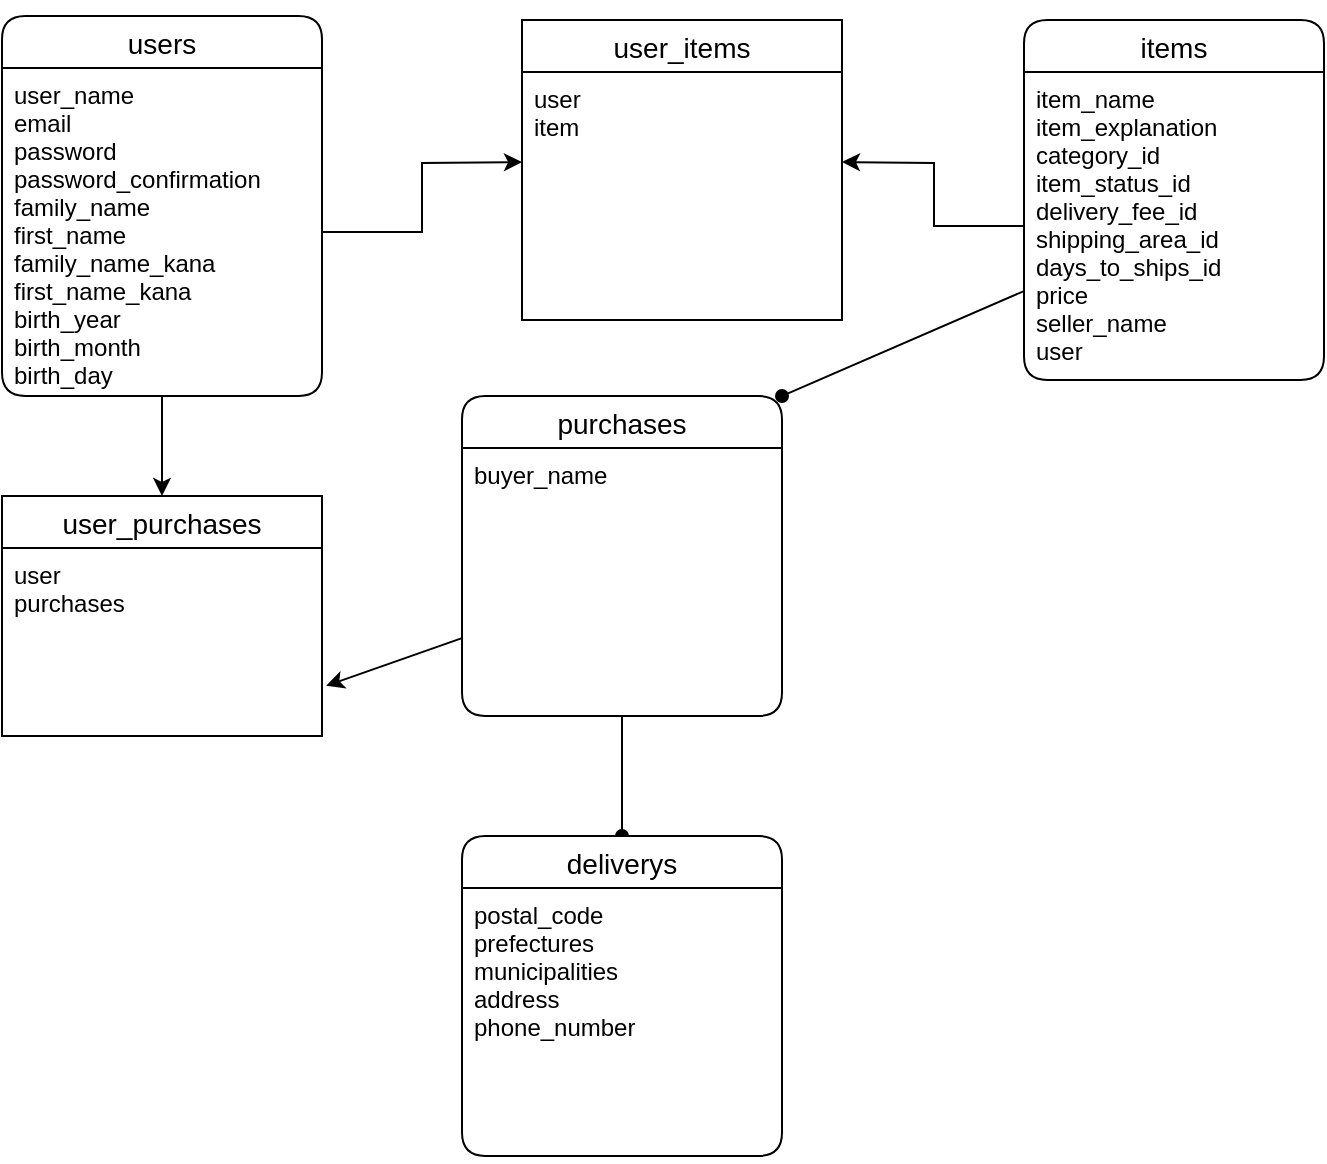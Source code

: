 <mxfile version="13.6.5">
    <diagram id="s9VC0jBLGRepwFmhDhCj" name="ER図">
        <mxGraphModel dx="641" dy="574" grid="1" gridSize="10" guides="1" tooltips="1" connect="1" arrows="1" fold="1" page="1" pageScale="1" pageWidth="827" pageHeight="1169" math="0" shadow="0">
            <root>
                <mxCell id="EHEQRac--1mDbGVyK8xg-0"/>
                <mxCell id="EHEQRac--1mDbGVyK8xg-1" parent="EHEQRac--1mDbGVyK8xg-0"/>
                <mxCell id="lrQ-uHsDvBDe7XlnzT23-16" style="edgeStyle=orthogonalEdgeStyle;orthogonalLoop=1;jettySize=auto;html=1;exitX=0.5;exitY=0;exitDx=0;exitDy=0;" parent="EHEQRac--1mDbGVyK8xg-1" source="lrQ-uHsDvBDe7XlnzT23-12" edge="1">
                    <mxGeometry relative="1" as="geometry">
                        <mxPoint x="150" y="50" as="targetPoint"/>
                    </mxGeometry>
                </mxCell>
                <mxCell id="18" style="edgeStyle=none;rounded=0;orthogonalLoop=1;jettySize=auto;html=1;entryX=0.5;entryY=0;entryDx=0;entryDy=0;" edge="1" parent="EHEQRac--1mDbGVyK8xg-1" source="lrQ-uHsDvBDe7XlnzT23-12" target="13">
                    <mxGeometry relative="1" as="geometry"/>
                </mxCell>
                <mxCell id="lrQ-uHsDvBDe7XlnzT23-12" value="users" style="swimlane;fontStyle=0;childLayout=stackLayout;horizontal=1;startSize=26;horizontalStack=0;resizeParent=1;resizeParentMax=0;resizeLast=0;collapsible=1;marginBottom=0;align=center;fontSize=14;rounded=1;" parent="EHEQRac--1mDbGVyK8xg-1" vertex="1">
                    <mxGeometry x="70" y="40" width="160" height="190" as="geometry"/>
                </mxCell>
                <mxCell id="lrQ-uHsDvBDe7XlnzT23-13" value="user_name&#10;email&#10;password&#10;password_confirmation&#10;family_name&#10;first_name&#10;family_name_kana&#10;first_name_kana&#10;birth_year&#10;birth_month&#10;birth_day" style="text;strokeColor=none;fillColor=none;spacingLeft=4;spacingRight=4;overflow=hidden;rotatable=0;points=[[0,0.5],[1,0.5]];portConstraint=eastwest;fontSize=12;rounded=1;" parent="lrQ-uHsDvBDe7XlnzT23-12" vertex="1">
                    <mxGeometry y="26" width="160" height="164" as="geometry"/>
                </mxCell>
                <mxCell id="lrQ-uHsDvBDe7XlnzT23-8" value="items" style="swimlane;fontStyle=0;childLayout=stackLayout;horizontal=1;startSize=26;horizontalStack=0;resizeParent=1;resizeParentMax=0;resizeLast=0;collapsible=1;marginBottom=0;align=center;fontSize=14;rounded=1;" parent="EHEQRac--1mDbGVyK8xg-1" vertex="1">
                    <mxGeometry x="581" y="42" width="150" height="180" as="geometry"/>
                </mxCell>
                <mxCell id="lrQ-uHsDvBDe7XlnzT23-9" value="item_name&#10;item_explanation&#10;category_id&#10;item_status_id&#10;delivery_fee_id&#10;shipping_area_id&#10;days_to_ships_id&#10;price&#10;seller_name&#10;user" style="text;strokeColor=none;fillColor=none;spacingLeft=4;spacingRight=4;overflow=hidden;rotatable=0;points=[[0,0.5],[1,0.5]];portConstraint=eastwest;fontSize=12;rounded=1;" parent="lrQ-uHsDvBDe7XlnzT23-8" vertex="1">
                    <mxGeometry y="26" width="150" height="154" as="geometry"/>
                </mxCell>
                <mxCell id="2" style="edgeStyle=none;orthogonalLoop=1;jettySize=auto;html=1;entryX=0.5;entryY=0;entryDx=0;entryDy=0;endArrow=oval;endFill=1;" parent="EHEQRac--1mDbGVyK8xg-1" source="lrQ-uHsDvBDe7XlnzT23-4" target="lrQ-uHsDvBDe7XlnzT23-0" edge="1">
                    <mxGeometry relative="1" as="geometry"/>
                </mxCell>
                <mxCell id="lrQ-uHsDvBDe7XlnzT23-4" value="purchases" style="swimlane;fontStyle=0;childLayout=stackLayout;horizontal=1;startSize=26;horizontalStack=0;resizeParent=1;resizeParentMax=0;resizeLast=0;collapsible=1;marginBottom=0;align=center;fontSize=14;rounded=1;" parent="EHEQRac--1mDbGVyK8xg-1" vertex="1">
                    <mxGeometry x="300" y="230" width="160" height="160" as="geometry"/>
                </mxCell>
                <mxCell id="lrQ-uHsDvBDe7XlnzT23-5" value="buyer_name" style="text;strokeColor=none;fillColor=none;spacingLeft=4;spacingRight=4;overflow=hidden;rotatable=0;points=[[0,0.5],[1,0.5]];portConstraint=eastwest;fontSize=12;rounded=1;" parent="lrQ-uHsDvBDe7XlnzT23-4" vertex="1">
                    <mxGeometry y="26" width="160" height="134" as="geometry"/>
                </mxCell>
                <mxCell id="lrQ-uHsDvBDe7XlnzT23-0" value="deliverys" style="swimlane;fontStyle=0;childLayout=stackLayout;horizontal=1;startSize=26;horizontalStack=0;resizeParent=1;resizeParentMax=0;resizeLast=0;collapsible=1;marginBottom=0;align=center;fontSize=14;rounded=1;" parent="EHEQRac--1mDbGVyK8xg-1" vertex="1">
                    <mxGeometry x="300" y="450" width="160" height="160" as="geometry"/>
                </mxCell>
                <mxCell id="lrQ-uHsDvBDe7XlnzT23-1" value="postal_code&#10;prefectures&#10;municipalities&#10;address&#10;phone_number&#10;" style="text;strokeColor=none;fillColor=none;spacingLeft=4;spacingRight=4;overflow=hidden;rotatable=0;points=[[0,0.5],[1,0.5]];portConstraint=eastwest;fontSize=12;rounded=1;" parent="lrQ-uHsDvBDe7XlnzT23-0" vertex="1">
                    <mxGeometry y="26" width="160" height="134" as="geometry"/>
                </mxCell>
                <mxCell id="5" style="edgeStyle=none;rounded=1;orthogonalLoop=1;jettySize=auto;html=1;entryX=1;entryY=0;entryDx=0;entryDy=0;endArrow=oval;endFill=1;" parent="EHEQRac--1mDbGVyK8xg-1" source="lrQ-uHsDvBDe7XlnzT23-9" target="lrQ-uHsDvBDe7XlnzT23-4" edge="1">
                    <mxGeometry relative="1" as="geometry"/>
                </mxCell>
                <mxCell id="7" value="user_items" style="swimlane;fontStyle=0;childLayout=stackLayout;horizontal=1;startSize=26;horizontalStack=0;resizeParent=1;resizeParentMax=0;resizeLast=0;collapsible=1;marginBottom=0;align=center;fontSize=14;" vertex="1" parent="EHEQRac--1mDbGVyK8xg-1">
                    <mxGeometry x="330" y="42" width="160" height="150" as="geometry"/>
                </mxCell>
                <mxCell id="8" value="user&#10;item" style="text;strokeColor=none;fillColor=none;spacingLeft=4;spacingRight=4;overflow=hidden;rotatable=0;points=[[0,0.5],[1,0.5]];portConstraint=eastwest;fontSize=12;" vertex="1" parent="7">
                    <mxGeometry y="26" width="160" height="124" as="geometry"/>
                </mxCell>
                <mxCell id="11" style="edgeStyle=orthogonalEdgeStyle;rounded=0;orthogonalLoop=1;jettySize=auto;html=1;" edge="1" parent="EHEQRac--1mDbGVyK8xg-1" source="lrQ-uHsDvBDe7XlnzT23-13">
                    <mxGeometry relative="1" as="geometry">
                        <mxPoint x="330" y="113" as="targetPoint"/>
                    </mxGeometry>
                </mxCell>
                <mxCell id="12" style="edgeStyle=orthogonalEdgeStyle;rounded=0;orthogonalLoop=1;jettySize=auto;html=1;entryX=1;entryY=0.5;entryDx=0;entryDy=0;" edge="1" parent="EHEQRac--1mDbGVyK8xg-1" source="lrQ-uHsDvBDe7XlnzT23-9">
                    <mxGeometry relative="1" as="geometry">
                        <mxPoint x="490" y="113" as="targetPoint"/>
                    </mxGeometry>
                </mxCell>
                <mxCell id="13" value="user_purchases" style="swimlane;fontStyle=0;childLayout=stackLayout;horizontal=1;startSize=26;horizontalStack=0;resizeParent=1;resizeParentMax=0;resizeLast=0;collapsible=1;marginBottom=0;align=center;fontSize=14;" vertex="1" parent="EHEQRac--1mDbGVyK8xg-1">
                    <mxGeometry x="70" y="280" width="160" height="120" as="geometry"/>
                </mxCell>
                <mxCell id="14" value="user&#10;purchases" style="text;strokeColor=none;fillColor=none;spacingLeft=4;spacingRight=4;overflow=hidden;rotatable=0;points=[[0,0.5],[1,0.5]];portConstraint=eastwest;fontSize=12;" vertex="1" parent="13">
                    <mxGeometry y="26" width="160" height="94" as="geometry"/>
                </mxCell>
                <mxCell id="19" style="edgeStyle=none;rounded=0;orthogonalLoop=1;jettySize=auto;html=1;entryX=1.013;entryY=0.733;entryDx=0;entryDy=0;entryPerimeter=0;" edge="1" parent="EHEQRac--1mDbGVyK8xg-1" source="lrQ-uHsDvBDe7XlnzT23-5" target="14">
                    <mxGeometry relative="1" as="geometry"/>
                </mxCell>
            </root>
        </mxGraphModel>
    </diagram>
</mxfile>